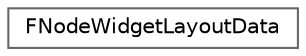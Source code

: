digraph "Graphical Class Hierarchy"
{
 // INTERACTIVE_SVG=YES
 // LATEX_PDF_SIZE
  bgcolor="transparent";
  edge [fontname=Helvetica,fontsize=10,labelfontname=Helvetica,labelfontsize=10];
  node [fontname=Helvetica,fontsize=10,shape=box,height=0.2,width=0.4];
  rankdir="LR";
  Node0 [id="Node000000",label="FNodeWidgetLayoutData",height=0.2,width=0.4,color="grey40", fillcolor="white", style="filled",URL="$d5/d42/structFNodeWidgetLayoutData.html",tooltip="Layout data for node's content widgets."];
}
